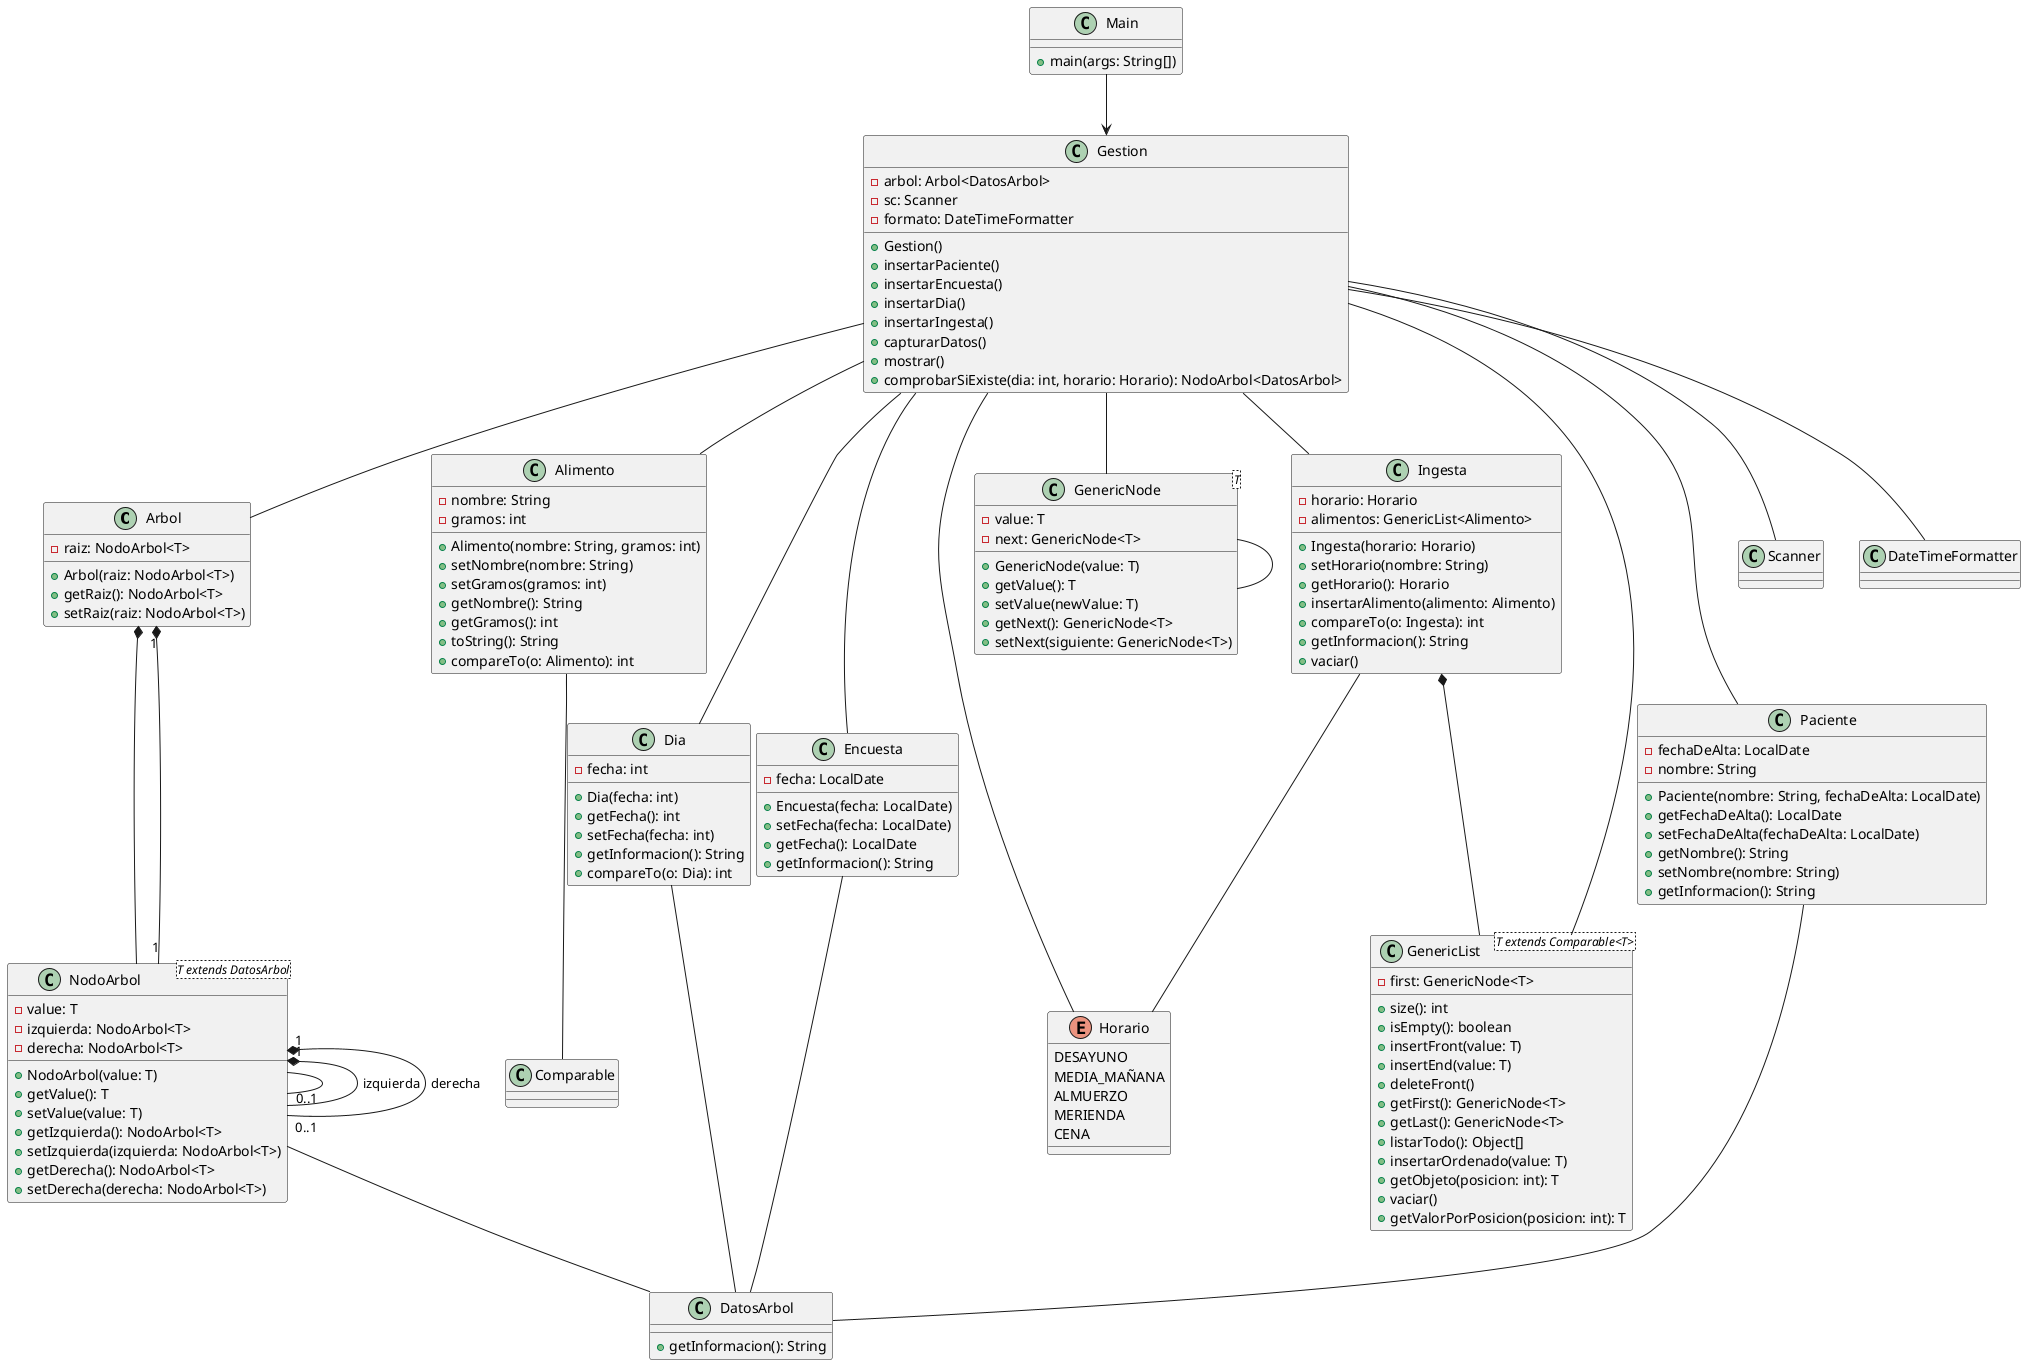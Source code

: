 @startuml

class Arbol {
  - raiz: NodoArbol<T>
  + Arbol(raiz: NodoArbol<T>)
  + getRaiz(): NodoArbol<T>
  + setRaiz(raiz: NodoArbol<T>)
}

class NodoArbol<T extends DatosArbol> {
  - value: T
  - izquierda: NodoArbol<T>
  - derecha: NodoArbol<T>
  + NodoArbol(value: T)
  + getValue(): T
  + setValue(value: T)
  + getIzquierda(): NodoArbol<T>
  + setIzquierda(izquierda: NodoArbol<T>)
  + getDerecha(): NodoArbol<T>
  + setDerecha(derecha: NodoArbol<T>)
}

class DatosArbol {
  + getInformacion(): String
}

class Alimento {
  - nombre: String
  - gramos: int
  + Alimento(nombre: String, gramos: int)
  + setNombre(nombre: String)
  + setGramos(gramos: int)
  + getNombre(): String
  + getGramos(): int
  + toString(): String
  + compareTo(o: Alimento): int
}

class Dia {
  - fecha: int
  + Dia(fecha: int)
  + getFecha(): int
  + setFecha(fecha: int)
  + getInformacion(): String
  + compareTo(o: Dia): int
}

class Encuesta {
  - fecha: LocalDate
  + Encuesta(fecha: LocalDate)
  + setFecha(fecha: LocalDate)
  + getFecha(): LocalDate
  + getInformacion(): String
}

class GenericList<T extends Comparable<T>> {
  - first: GenericNode<T>
  + size(): int
  + isEmpty(): boolean
  + insertFront(value: T)
  + insertEnd(value: T)
  + deleteFront()
  + getFirst(): GenericNode<T>
  + getLast(): GenericNode<T>
  + listarTodo(): Object[]
  + insertarOrdenado(value: T)
  + getObjeto(posicion: int): T
  + vaciar()
  + getValorPorPosicion(posicion: int): T
}

class GenericNode<T> {
  - value: T
  - next: GenericNode<T>
  + GenericNode(value: T)
  + getValue(): T
  + setValue(newValue: T)
  + getNext(): GenericNode<T>
  + setNext(siguiente: GenericNode<T>)
}

class Gestion {
  - arbol: Arbol<DatosArbol>
  - sc: Scanner
  - formato: DateTimeFormatter
  + Gestion()
  + insertarPaciente()
  + insertarEncuesta()
  + insertarDia()
  + insertarIngesta()
  + capturarDatos()
  + mostrar()
  + comprobarSiExiste(dia: int, horario: Horario): NodoArbol<DatosArbol>
}

enum Horario {
  DESAYUNO
  MEDIA_MAÑANA
  ALMUERZO
  MERIENDA
  CENA
}

class Ingesta {
  - horario: Horario
  - alimentos: GenericList<Alimento>
  + Ingesta(horario: Horario)
  + setHorario(nombre: String)
  + getHorario(): Horario
  + insertarAlimento(alimento: Alimento)
  + compareTo(o: Ingesta): int
  + getInformacion(): String
  + vaciar()
}

class Main {
  + main(args: String[])
}

class Paciente {
  - fechaDeAlta: LocalDate
  - nombre: String
  + Paciente(nombre: String, fechaDeAlta: LocalDate)
  + getFechaDeAlta(): LocalDate
  + setFechaDeAlta(fechaDeAlta: LocalDate)
  + getNombre(): String
  + setNombre(nombre: String)
  + getInformacion(): String
}

Arbol *-- NodoArbol
NodoArbol -- DatosArbol
NodoArbol -- NodoArbol
Arbol "1" *-- "1" NodoArbol
NodoArbol "1" *-- "0..1" NodoArbol : izquierda
NodoArbol "1" *-- "0..1" NodoArbol : derecha
Ingesta *-- GenericList
Ingesta -- Horario
Gestion -- Arbol
Gestion -- Scanner
Gestion -- DateTimeFormatter
Gestion -- Paciente
Gestion -- Encuesta
Gestion -- Dia
Gestion -- Ingesta
Gestion -- Horario
Gestion -- Alimento
Gestion -- GenericList
Gestion -- GenericNode
Main --> Gestion
Paciente -- DatosArbol
Encuesta -- DatosArbol
Dia -- DatosArbol
Alimento -- Comparable
GenericNode -- GenericNode

@enduml
